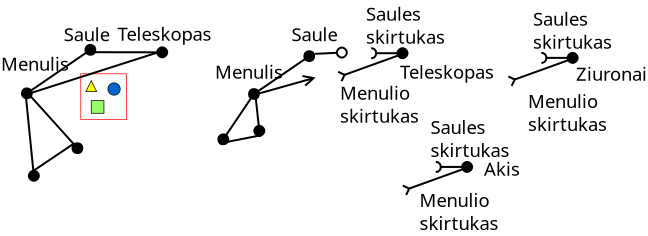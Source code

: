 <?xml version="1.0" encoding="UTF-8"?>
<dia:diagram xmlns:dia="http://www.lysator.liu.se/~alla/dia/">
  <dia:layer name="Background" visible="true" connectable="false"/>
  <dia:layer name="Background" visible="true" connectable="false"/>
  <dia:layer name="Background" visible="true" connectable="false"/>
  <dia:layer name="Background" visible="true" connectable="false"/>
  <dia:layer name="Background" visible="true" connectable="true" active="true">
    <dia:group>
      <dia:attribute name="meta">
        <dia:composite type="dict"/>
      </dia:attribute>
      <dia:attribute name="matrix"/>
      <dia:object type="Standard - Image" version="0" id="O0">
        <dia:attribute name="obj_pos">
          <dia:point val="5.97,5.485"/>
        </dia:attribute>
        <dia:attribute name="obj_bb">
          <dia:rectangle val="5.97,5.485;8.287,7.802"/>
        </dia:attribute>
        <dia:attribute name="elem_corner">
          <dia:point val="5.97,5.485"/>
        </dia:attribute>
        <dia:attribute name="elem_width">
          <dia:real val="2.317"/>
        </dia:attribute>
        <dia:attribute name="elem_height">
          <dia:real val="2.317"/>
        </dia:attribute>
        <dia:attribute name="draw_border">
          <dia:boolean val="false"/>
        </dia:attribute>
        <dia:attribute name="keep_aspect">
          <dia:boolean val="true"/>
        </dia:attribute>
        <dia:attribute name="file">
          <dia:string>#././././scissors-open.png#</dia:string>
        </dia:attribute>
      </dia:object>
      <dia:object type="Standard - Line" version="0" id="O1">
        <dia:attribute name="obj_pos">
          <dia:point val="3.087,6.621"/>
        </dia:attribute>
        <dia:attribute name="obj_bb">
          <dia:rectangle val="3.017,4.039;6.744,6.744"/>
        </dia:attribute>
        <dia:attribute name="conn_endpoints">
          <dia:point val="3.087,6.621"/>
          <dia:point val="6.427,4.332"/>
        </dia:attribute>
        <dia:attribute name="numcp">
          <dia:int val="1"/>
        </dia:attribute>
        <dia:attribute name="start_arrow">
          <dia:enum val="8"/>
        </dia:attribute>
        <dia:attribute name="start_arrow_length">
          <dia:real val="0.5"/>
        </dia:attribute>
        <dia:attribute name="start_arrow_width">
          <dia:real val="0.5"/>
        </dia:attribute>
        <dia:attribute name="end_arrow">
          <dia:enum val="8"/>
        </dia:attribute>
        <dia:attribute name="end_arrow_length">
          <dia:real val="0.5"/>
        </dia:attribute>
        <dia:attribute name="end_arrow_width">
          <dia:real val="0.5"/>
        </dia:attribute>
        <dia:attribute name="absolute_end_gap">
          <dia:real val="-0.3"/>
        </dia:attribute>
      </dia:object>
      <dia:object type="Standard - Line" version="0" id="O2">
        <dia:attribute name="obj_pos">
          <dia:point val="3.361,6.492"/>
        </dia:attribute>
        <dia:attribute name="obj_bb">
          <dia:rectangle val="3.291,6.422;6.058,9.479"/>
        </dia:attribute>
        <dia:attribute name="conn_endpoints">
          <dia:point val="3.361,6.492"/>
          <dia:point val="5.787,9.185"/>
        </dia:attribute>
        <dia:attribute name="numcp">
          <dia:int val="1"/>
        </dia:attribute>
        <dia:attribute name="end_arrow">
          <dia:enum val="8"/>
        </dia:attribute>
        <dia:attribute name="end_arrow_length">
          <dia:real val="0.5"/>
        </dia:attribute>
        <dia:attribute name="end_arrow_width">
          <dia:real val="0.5"/>
        </dia:attribute>
        <dia:attribute name="absolute_end_gap">
          <dia:real val="-0.3"/>
        </dia:attribute>
      </dia:object>
      <dia:object type="Standard - Text" version="1" id="O3">
        <dia:attribute name="obj_pos">
          <dia:point val="5.137,3.871"/>
        </dia:attribute>
        <dia:attribute name="obj_bb">
          <dia:rectangle val="5.137,3.013;7.694,4.091"/>
        </dia:attribute>
        <dia:attribute name="text">
          <dia:composite type="text">
            <dia:attribute name="string">
              <dia:string>#Saule#</dia:string>
            </dia:attribute>
            <dia:attribute name="font">
              <dia:font family="sans" style="0" name="Helvetica"/>
            </dia:attribute>
            <dia:attribute name="height">
              <dia:real val="1.153"/>
            </dia:attribute>
            <dia:attribute name="pos">
              <dia:point val="5.137,3.871"/>
            </dia:attribute>
            <dia:attribute name="color">
              <dia:color val="#000000ff"/>
            </dia:attribute>
            <dia:attribute name="alignment">
              <dia:enum val="0"/>
            </dia:attribute>
          </dia:composite>
        </dia:attribute>
        <dia:attribute name="valign">
          <dia:enum val="3"/>
        </dia:attribute>
      </dia:object>
      <dia:object type="Standard - Text" version="1" id="O4">
        <dia:attribute name="obj_pos">
          <dia:point val="2,5.35"/>
        </dia:attribute>
        <dia:attribute name="obj_bb">
          <dia:rectangle val="2,4.492;5.522,5.57"/>
        </dia:attribute>
        <dia:attribute name="text">
          <dia:composite type="text">
            <dia:attribute name="string">
              <dia:string>#Menulis#</dia:string>
            </dia:attribute>
            <dia:attribute name="font">
              <dia:font family="sans" style="0" name="Helvetica"/>
            </dia:attribute>
            <dia:attribute name="height">
              <dia:real val="1.153"/>
            </dia:attribute>
            <dia:attribute name="pos">
              <dia:point val="2,5.35"/>
            </dia:attribute>
            <dia:attribute name="color">
              <dia:color val="#000000ff"/>
            </dia:attribute>
            <dia:attribute name="alignment">
              <dia:enum val="0"/>
            </dia:attribute>
          </dia:composite>
        </dia:attribute>
        <dia:attribute name="valign">
          <dia:enum val="3"/>
        </dia:attribute>
      </dia:object>
      <dia:object type="Standard - Line" version="0" id="O5">
        <dia:attribute name="obj_pos">
          <dia:point val="3.237,6.554"/>
        </dia:attribute>
        <dia:attribute name="obj_bb">
          <dia:rectangle val="3.182,6.499;3.961,10.921"/>
        </dia:attribute>
        <dia:attribute name="conn_endpoints">
          <dia:point val="3.237,6.554"/>
          <dia:point val="3.637,10.552"/>
        </dia:attribute>
        <dia:attribute name="numcp">
          <dia:int val="1"/>
        </dia:attribute>
        <dia:attribute name="end_arrow">
          <dia:enum val="8"/>
        </dia:attribute>
        <dia:attribute name="end_arrow_length">
          <dia:real val="0.5"/>
        </dia:attribute>
        <dia:attribute name="end_arrow_width">
          <dia:real val="0.5"/>
        </dia:attribute>
        <dia:attribute name="absolute_end_gap">
          <dia:real val="-0.3"/>
        </dia:attribute>
      </dia:object>
      <dia:object type="Standard - Line" version="0" id="O6">
        <dia:attribute name="obj_pos">
          <dia:point val="6.46,4.422"/>
        </dia:attribute>
        <dia:attribute name="obj_bb">
          <dia:rectangle val="6.41,4.108;10.38,4.749"/>
        </dia:attribute>
        <dia:attribute name="conn_endpoints">
          <dia:point val="6.46,4.422"/>
          <dia:point val="10.009,4.429"/>
        </dia:attribute>
        <dia:attribute name="numcp">
          <dia:int val="1"/>
        </dia:attribute>
        <dia:attribute name="end_arrow">
          <dia:enum val="8"/>
        </dia:attribute>
        <dia:attribute name="end_arrow_length">
          <dia:real val="0.5"/>
        </dia:attribute>
        <dia:attribute name="end_arrow_width">
          <dia:real val="0.5"/>
        </dia:attribute>
        <dia:attribute name="absolute_end_gap">
          <dia:real val="-0.3"/>
        </dia:attribute>
      </dia:object>
      <dia:object type="Standard - Line" version="0" id="O7">
        <dia:attribute name="obj_pos">
          <dia:point val="5.653,8.985"/>
        </dia:attribute>
        <dia:attribute name="obj_bb">
          <dia:rectangle val="3.402,8.916;5.723,10.522"/>
        </dia:attribute>
        <dia:attribute name="conn_endpoints">
          <dia:point val="5.653,8.985"/>
          <dia:point val="3.72,10.285"/>
        </dia:attribute>
        <dia:attribute name="numcp">
          <dia:int val="1"/>
        </dia:attribute>
        <dia:attribute name="absolute_end_gap">
          <dia:real val="-0.3"/>
        </dia:attribute>
      </dia:object>
      <dia:object type="Standard - Line" version="0" id="O8">
        <dia:attribute name="obj_pos">
          <dia:point val="3.42,6.487"/>
        </dia:attribute>
        <dia:attribute name="obj_bb">
          <dia:rectangle val="3.357,4.333;10.019,6.55"/>
        </dia:attribute>
        <dia:attribute name="conn_endpoints">
          <dia:point val="3.42,6.487"/>
          <dia:point val="9.67,4.487"/>
        </dia:attribute>
        <dia:attribute name="numcp">
          <dia:int val="1"/>
        </dia:attribute>
        <dia:attribute name="absolute_end_gap">
          <dia:real val="-0.3"/>
        </dia:attribute>
      </dia:object>
      <dia:object type="Standard - Text" version="1" id="O9">
        <dia:attribute name="obj_pos">
          <dia:point val="7.82,3.852"/>
        </dia:attribute>
        <dia:attribute name="obj_bb">
          <dia:rectangle val="7.82,2.994;12.793,4.072"/>
        </dia:attribute>
        <dia:attribute name="text">
          <dia:composite type="text">
            <dia:attribute name="string">
              <dia:string>#Teleskopas#</dia:string>
            </dia:attribute>
            <dia:attribute name="font">
              <dia:font family="sans" style="0" name="Helvetica"/>
            </dia:attribute>
            <dia:attribute name="height">
              <dia:real val="1.153"/>
            </dia:attribute>
            <dia:attribute name="pos">
              <dia:point val="7.82,3.852"/>
            </dia:attribute>
            <dia:attribute name="color">
              <dia:color val="#000000ff"/>
            </dia:attribute>
            <dia:attribute name="alignment">
              <dia:enum val="0"/>
            </dia:attribute>
          </dia:composite>
        </dia:attribute>
        <dia:attribute name="valign">
          <dia:enum val="3"/>
        </dia:attribute>
      </dia:object>
    </dia:group>
    <dia:object type="Standard - Text" version="1" id="O10">
      <dia:attribute name="obj_pos">
        <dia:point val="30.75,5.85"/>
      </dia:attribute>
      <dia:attribute name="obj_bb">
        <dia:rectangle val="30.75,4.992;34.553,6.07"/>
      </dia:attribute>
      <dia:attribute name="text">
        <dia:composite type="text">
          <dia:attribute name="string">
            <dia:string>#Ziuronai#</dia:string>
          </dia:attribute>
          <dia:attribute name="font">
            <dia:font family="sans" style="0" name="Helvetica"/>
          </dia:attribute>
          <dia:attribute name="height">
            <dia:real val="1.153"/>
          </dia:attribute>
          <dia:attribute name="pos">
            <dia:point val="30.75,5.85"/>
          </dia:attribute>
          <dia:attribute name="color">
            <dia:color val="#000000ff"/>
          </dia:attribute>
          <dia:attribute name="alignment">
            <dia:enum val="0"/>
          </dia:attribute>
        </dia:composite>
      </dia:attribute>
      <dia:attribute name="valign">
        <dia:enum val="3"/>
      </dia:attribute>
    </dia:object>
    <dia:group>
      <dia:attribute name="meta">
        <dia:composite type="dict"/>
      </dia:attribute>
      <dia:attribute name="matrix"/>
      <dia:object type="Standard - Text" version="1" id="O11">
        <dia:attribute name="obj_pos">
          <dia:point val="16.527,3.87"/>
        </dia:attribute>
        <dia:attribute name="obj_bb">
          <dia:rectangle val="16.527,3.013;19.084,4.09"/>
        </dia:attribute>
        <dia:attribute name="text">
          <dia:composite type="text">
            <dia:attribute name="string">
              <dia:string>#Saule#</dia:string>
            </dia:attribute>
            <dia:attribute name="font">
              <dia:font family="sans" style="0" name="Helvetica"/>
            </dia:attribute>
            <dia:attribute name="height">
              <dia:real val="1.153"/>
            </dia:attribute>
            <dia:attribute name="pos">
              <dia:point val="16.527,3.87"/>
            </dia:attribute>
            <dia:attribute name="color">
              <dia:color val="#000000ff"/>
            </dia:attribute>
            <dia:attribute name="alignment">
              <dia:enum val="0"/>
            </dia:attribute>
          </dia:composite>
        </dia:attribute>
        <dia:attribute name="valign">
          <dia:enum val="3"/>
        </dia:attribute>
      </dia:object>
      <dia:object type="Standard - Line" version="0" id="O12">
        <dia:attribute name="obj_pos">
          <dia:point val="14.443,6.653"/>
        </dia:attribute>
        <dia:attribute name="obj_bb">
          <dia:rectangle val="14.374,4.355;17.689,6.777"/>
        </dia:attribute>
        <dia:attribute name="conn_endpoints">
          <dia:point val="14.443,6.653"/>
          <dia:point val="17.784,4.365"/>
        </dia:attribute>
        <dia:attribute name="numcp">
          <dia:int val="1"/>
        </dia:attribute>
        <dia:attribute name="line_caps">
          <dia:enum val="2"/>
        </dia:attribute>
        <dia:attribute name="start_arrow">
          <dia:enum val="8"/>
        </dia:attribute>
        <dia:attribute name="start_arrow_length">
          <dia:real val="0.5"/>
        </dia:attribute>
        <dia:attribute name="start_arrow_width">
          <dia:real val="0.5"/>
        </dia:attribute>
        <dia:attribute name="end_arrow">
          <dia:enum val="8"/>
        </dia:attribute>
        <dia:attribute name="end_arrow_length">
          <dia:real val="0.5"/>
        </dia:attribute>
        <dia:attribute name="end_arrow_width">
          <dia:real val="0.5"/>
        </dia:attribute>
        <dia:attribute name="absolute_end_gap">
          <dia:real val="0.2"/>
        </dia:attribute>
      </dia:object>
      <dia:object type="Standard - Line" version="0" id="O13">
        <dia:attribute name="obj_pos">
          <dia:point val="14.718,6.525"/>
        </dia:attribute>
        <dia:attribute name="obj_bb">
          <dia:rectangle val="14.596,6.47;15.233,8.673"/>
        </dia:attribute>
        <dia:attribute name="conn_endpoints">
          <dia:point val="14.718,6.525"/>
          <dia:point val="14.963,8.802"/>
        </dia:attribute>
        <dia:attribute name="numcp">
          <dia:int val="1"/>
        </dia:attribute>
        <dia:attribute name="line_caps">
          <dia:enum val="2"/>
        </dia:attribute>
        <dia:attribute name="end_arrow">
          <dia:enum val="8"/>
        </dia:attribute>
        <dia:attribute name="end_arrow_length">
          <dia:real val="0.5"/>
        </dia:attribute>
        <dia:attribute name="end_arrow_width">
          <dia:real val="0.5"/>
        </dia:attribute>
        <dia:attribute name="absolute_end_gap">
          <dia:real val="0.2"/>
        </dia:attribute>
      </dia:object>
      <dia:object type="Standard - Text" version="1" id="O14">
        <dia:attribute name="obj_pos">
          <dia:point val="12.7,5.75"/>
        </dia:attribute>
        <dia:attribute name="obj_bb">
          <dia:rectangle val="12.7,4.893;16.223,5.97"/>
        </dia:attribute>
        <dia:attribute name="text">
          <dia:composite type="text">
            <dia:attribute name="string">
              <dia:string>#Menulis#</dia:string>
            </dia:attribute>
            <dia:attribute name="font">
              <dia:font family="sans" style="0" name="Helvetica"/>
            </dia:attribute>
            <dia:attribute name="height">
              <dia:real val="1.153"/>
            </dia:attribute>
            <dia:attribute name="pos">
              <dia:point val="12.7,5.75"/>
            </dia:attribute>
            <dia:attribute name="color">
              <dia:color val="#000000ff"/>
            </dia:attribute>
            <dia:attribute name="alignment">
              <dia:enum val="0"/>
            </dia:attribute>
          </dia:composite>
        </dia:attribute>
        <dia:attribute name="valign">
          <dia:enum val="3"/>
        </dia:attribute>
      </dia:object>
      <dia:object type="Standard - Line" version="0" id="O15">
        <dia:attribute name="obj_pos">
          <dia:point val="14.593,6.587"/>
        </dia:attribute>
        <dia:attribute name="obj_bb">
          <dia:rectangle val="12.848,6.517;14.663,9.055"/>
        </dia:attribute>
        <dia:attribute name="conn_endpoints">
          <dia:point val="14.593,6.587"/>
          <dia:point val="12.863,9.152"/>
        </dia:attribute>
        <dia:attribute name="numcp">
          <dia:int val="1"/>
        </dia:attribute>
        <dia:attribute name="line_caps">
          <dia:enum val="2"/>
        </dia:attribute>
        <dia:attribute name="end_arrow">
          <dia:enum val="8"/>
        </dia:attribute>
        <dia:attribute name="end_arrow_length">
          <dia:real val="0.5"/>
        </dia:attribute>
        <dia:attribute name="end_arrow_width">
          <dia:real val="0.5"/>
        </dia:attribute>
        <dia:attribute name="absolute_end_gap">
          <dia:real val="0.2"/>
        </dia:attribute>
      </dia:object>
      <dia:object type="Standard - Line" version="0" id="O16">
        <dia:attribute name="obj_pos">
          <dia:point val="14.946,8.585"/>
        </dia:attribute>
        <dia:attribute name="obj_bb">
          <dia:rectangle val="13.217,8.526;15.005,8.972"/>
        </dia:attribute>
        <dia:attribute name="conn_endpoints">
          <dia:point val="14.946,8.585"/>
          <dia:point val="13.079,8.952"/>
        </dia:attribute>
        <dia:attribute name="numcp">
          <dia:int val="1"/>
        </dia:attribute>
        <dia:attribute name="line_caps">
          <dia:enum val="2"/>
        </dia:attribute>
        <dia:attribute name="absolute_end_gap">
          <dia:real val="0.2"/>
        </dia:attribute>
      </dia:object>
      <dia:object type="Standard - Line" version="0" id="O17">
        <dia:attribute name="obj_pos">
          <dia:point val="14.777,6.52"/>
        </dia:attribute>
        <dia:attribute name="obj_bb">
          <dia:rectangle val="14.715,5.55;17.793,6.582"/>
        </dia:attribute>
        <dia:attribute name="conn_endpoints">
          <dia:point val="14.777,6.52"/>
          <dia:point val="17.924,5.635"/>
        </dia:attribute>
        <dia:attribute name="numcp">
          <dia:int val="1"/>
        </dia:attribute>
        <dia:attribute name="line_caps">
          <dia:enum val="2"/>
        </dia:attribute>
        <dia:attribute name="end_arrow">
          <dia:enum val="1"/>
        </dia:attribute>
        <dia:attribute name="end_arrow_length">
          <dia:real val="0.5"/>
        </dia:attribute>
        <dia:attribute name="end_arrow_width">
          <dia:real val="0.5"/>
        </dia:attribute>
        <dia:attribute name="absolute_end_gap">
          <dia:real val="0.2"/>
        </dia:attribute>
      </dia:object>
      <dia:object type="Standard - Line" version="0" id="O18">
        <dia:attribute name="obj_pos">
          <dia:point val="17.757,4.502"/>
        </dia:attribute>
        <dia:attribute name="obj_bb">
          <dia:rectangle val="17.705,4.121;19.393,4.762"/>
        </dia:attribute>
        <dia:attribute name="conn_endpoints">
          <dia:point val="17.757,4.502"/>
          <dia:point val="19.541,4.418"/>
        </dia:attribute>
        <dia:attribute name="numcp">
          <dia:int val="1"/>
        </dia:attribute>
        <dia:attribute name="line_caps">
          <dia:enum val="2"/>
        </dia:attribute>
        <dia:attribute name="end_arrow">
          <dia:enum val="9"/>
        </dia:attribute>
        <dia:attribute name="end_arrow_length">
          <dia:real val="0.5"/>
        </dia:attribute>
        <dia:attribute name="end_arrow_width">
          <dia:real val="0.5"/>
        </dia:attribute>
        <dia:attribute name="absolute_end_gap">
          <dia:real val="0.2"/>
        </dia:attribute>
      </dia:object>
    </dia:group>
    <dia:group>
      <dia:attribute name="meta">
        <dia:composite type="dict"/>
      </dia:attribute>
      <dia:attribute name="matrix"/>
      <dia:object type="Standard - Text" version="1" id="O19">
        <dia:attribute name="obj_pos">
          <dia:point val="21.95,5.75"/>
        </dia:attribute>
        <dia:attribute name="obj_bb">
          <dia:rectangle val="21.95,4.893;26.922,5.97"/>
        </dia:attribute>
        <dia:attribute name="text">
          <dia:composite type="text">
            <dia:attribute name="string">
              <dia:string>#Teleskopas#</dia:string>
            </dia:attribute>
            <dia:attribute name="font">
              <dia:font family="sans" style="0" name="Helvetica"/>
            </dia:attribute>
            <dia:attribute name="height">
              <dia:real val="1.153"/>
            </dia:attribute>
            <dia:attribute name="pos">
              <dia:point val="21.95,5.75"/>
            </dia:attribute>
            <dia:attribute name="color">
              <dia:color val="#000000ff"/>
            </dia:attribute>
            <dia:attribute name="alignment">
              <dia:enum val="0"/>
            </dia:attribute>
          </dia:composite>
        </dia:attribute>
        <dia:attribute name="valign">
          <dia:enum val="3"/>
        </dia:attribute>
      </dia:object>
      <dia:object type="Standard - Text" version="1" id="O20">
        <dia:attribute name="obj_pos">
          <dia:point val="20.25,2.85"/>
        </dia:attribute>
        <dia:attribute name="obj_bb">
          <dia:rectangle val="20.25,1.992;24.41,4.223"/>
        </dia:attribute>
        <dia:attribute name="text">
          <dia:composite type="text">
            <dia:attribute name="string">
              <dia:string>#Saules
skirtukas#</dia:string>
            </dia:attribute>
            <dia:attribute name="font">
              <dia:font family="sans" style="0" name="Helvetica"/>
            </dia:attribute>
            <dia:attribute name="height">
              <dia:real val="1.153"/>
            </dia:attribute>
            <dia:attribute name="pos">
              <dia:point val="20.25,2.85"/>
            </dia:attribute>
            <dia:attribute name="color">
              <dia:color val="#000000ff"/>
            </dia:attribute>
            <dia:attribute name="alignment">
              <dia:enum val="0"/>
            </dia:attribute>
          </dia:composite>
        </dia:attribute>
        <dia:attribute name="valign">
          <dia:enum val="3"/>
        </dia:attribute>
      </dia:object>
      <dia:object type="Standard - Line" version="0" id="O21">
        <dia:attribute name="obj_pos">
          <dia:point val="20.258,4.473"/>
        </dia:attribute>
        <dia:attribute name="obj_bb">
          <dia:rectangle val="20.146,4.142;22.396,4.804"/>
        </dia:attribute>
        <dia:attribute name="conn_endpoints">
          <dia:point val="20.258,4.473"/>
          <dia:point val="22.325,4.473"/>
        </dia:attribute>
        <dia:attribute name="numcp">
          <dia:int val="1"/>
        </dia:attribute>
        <dia:attribute name="start_arrow">
          <dia:enum val="26"/>
        </dia:attribute>
        <dia:attribute name="start_arrow_length">
          <dia:real val="0.5"/>
        </dia:attribute>
        <dia:attribute name="start_arrow_width">
          <dia:real val="0.5"/>
        </dia:attribute>
        <dia:attribute name="end_arrow">
          <dia:enum val="8"/>
        </dia:attribute>
        <dia:attribute name="end_arrow_length">
          <dia:real val="0.5"/>
        </dia:attribute>
        <dia:attribute name="end_arrow_width">
          <dia:real val="0.5"/>
        </dia:attribute>
      </dia:object>
      <dia:object type="Standard - Line" version="0" id="O22">
        <dia:attribute name="obj_pos">
          <dia:point val="18.708,5.723"/>
        </dia:attribute>
        <dia:attribute name="obj_bb">
          <dia:rectangle val="18.642,4.452;22.121,5.94"/>
        </dia:attribute>
        <dia:attribute name="conn_endpoints">
          <dia:point val="18.708,5.723"/>
          <dia:point val="22.057,4.516"/>
        </dia:attribute>
        <dia:attribute name="numcp">
          <dia:int val="1"/>
        </dia:attribute>
        <dia:attribute name="start_arrow">
          <dia:enum val="25"/>
        </dia:attribute>
        <dia:attribute name="start_arrow_length">
          <dia:real val="0.5"/>
        </dia:attribute>
        <dia:attribute name="start_arrow_width">
          <dia:real val="0.5"/>
        </dia:attribute>
      </dia:object>
      <dia:object type="Standard - Text" version="1" id="O23">
        <dia:attribute name="obj_pos">
          <dia:point val="18.95,6.8"/>
        </dia:attribute>
        <dia:attribute name="obj_bb">
          <dia:rectangle val="18.95,5.942;23.11,8.173"/>
        </dia:attribute>
        <dia:attribute name="text">
          <dia:composite type="text">
            <dia:attribute name="string">
              <dia:string>#Menulio
skirtukas#</dia:string>
            </dia:attribute>
            <dia:attribute name="font">
              <dia:font family="sans" style="0" name="Helvetica"/>
            </dia:attribute>
            <dia:attribute name="height">
              <dia:real val="1.153"/>
            </dia:attribute>
            <dia:attribute name="pos">
              <dia:point val="18.95,6.8"/>
            </dia:attribute>
            <dia:attribute name="color">
              <dia:color val="#000000ff"/>
            </dia:attribute>
            <dia:attribute name="alignment">
              <dia:enum val="0"/>
            </dia:attribute>
          </dia:composite>
        </dia:attribute>
        <dia:attribute name="valign">
          <dia:enum val="3"/>
        </dia:attribute>
      </dia:object>
    </dia:group>
    <dia:group>
      <dia:attribute name="meta">
        <dia:composite type="dict"/>
      </dia:attribute>
      <dia:attribute name="matrix"/>
      <dia:object type="Standard - Text" version="1" id="O24">
        <dia:attribute name="obj_pos">
          <dia:point val="26.15,10.6"/>
        </dia:attribute>
        <dia:attribute name="obj_bb">
          <dia:rectangle val="26.15,9.742;28.05,10.82"/>
        </dia:attribute>
        <dia:attribute name="text">
          <dia:composite type="text">
            <dia:attribute name="string">
              <dia:string>#Akis#</dia:string>
            </dia:attribute>
            <dia:attribute name="font">
              <dia:font family="sans" style="0" name="Helvetica"/>
            </dia:attribute>
            <dia:attribute name="height">
              <dia:real val="1.153"/>
            </dia:attribute>
            <dia:attribute name="pos">
              <dia:point val="26.15,10.6"/>
            </dia:attribute>
            <dia:attribute name="color">
              <dia:color val="#000000ff"/>
            </dia:attribute>
            <dia:attribute name="alignment">
              <dia:enum val="0"/>
            </dia:attribute>
          </dia:composite>
        </dia:attribute>
        <dia:attribute name="valign">
          <dia:enum val="3"/>
        </dia:attribute>
      </dia:object>
      <dia:object type="Standard - Text" version="1" id="O25">
        <dia:attribute name="obj_pos">
          <dia:point val="23.472,8.509"/>
        </dia:attribute>
        <dia:attribute name="obj_bb">
          <dia:rectangle val="23.472,7.652;27.632,9.882"/>
        </dia:attribute>
        <dia:attribute name="text">
          <dia:composite type="text">
            <dia:attribute name="string">
              <dia:string>#Saules
skirtukas#</dia:string>
            </dia:attribute>
            <dia:attribute name="font">
              <dia:font family="sans" style="0" name="Helvetica"/>
            </dia:attribute>
            <dia:attribute name="height">
              <dia:real val="1.153"/>
            </dia:attribute>
            <dia:attribute name="pos">
              <dia:point val="23.472,8.509"/>
            </dia:attribute>
            <dia:attribute name="color">
              <dia:color val="#000000ff"/>
            </dia:attribute>
            <dia:attribute name="alignment">
              <dia:enum val="0"/>
            </dia:attribute>
          </dia:composite>
        </dia:attribute>
        <dia:attribute name="valign">
          <dia:enum val="3"/>
        </dia:attribute>
      </dia:object>
      <dia:object type="Standard - Line" version="0" id="O26">
        <dia:attribute name="obj_pos">
          <dia:point val="23.488,10.159"/>
        </dia:attribute>
        <dia:attribute name="obj_bb">
          <dia:rectangle val="23.377,9.828;25.626,10.49"/>
        </dia:attribute>
        <dia:attribute name="conn_endpoints">
          <dia:point val="23.488,10.159"/>
          <dia:point val="25.555,10.159"/>
        </dia:attribute>
        <dia:attribute name="numcp">
          <dia:int val="1"/>
        </dia:attribute>
        <dia:attribute name="start_arrow">
          <dia:enum val="26"/>
        </dia:attribute>
        <dia:attribute name="start_arrow_length">
          <dia:real val="0.5"/>
        </dia:attribute>
        <dia:attribute name="start_arrow_width">
          <dia:real val="0.5"/>
        </dia:attribute>
        <dia:attribute name="end_arrow">
          <dia:enum val="8"/>
        </dia:attribute>
        <dia:attribute name="end_arrow_length">
          <dia:real val="0.5"/>
        </dia:attribute>
        <dia:attribute name="end_arrow_width">
          <dia:real val="0.5"/>
        </dia:attribute>
      </dia:object>
      <dia:object type="Standard - Line" version="0" id="O27">
        <dia:attribute name="obj_pos">
          <dia:point val="21.938,11.409"/>
        </dia:attribute>
        <dia:attribute name="obj_bb">
          <dia:rectangle val="21.872,10.138;25.351,11.626"/>
        </dia:attribute>
        <dia:attribute name="conn_endpoints">
          <dia:point val="21.938,11.409"/>
          <dia:point val="25.287,10.202"/>
        </dia:attribute>
        <dia:attribute name="numcp">
          <dia:int val="1"/>
        </dia:attribute>
        <dia:attribute name="start_arrow">
          <dia:enum val="25"/>
        </dia:attribute>
        <dia:attribute name="start_arrow_length">
          <dia:real val="0.5"/>
        </dia:attribute>
        <dia:attribute name="start_arrow_width">
          <dia:real val="0.5"/>
        </dia:attribute>
      </dia:object>
      <dia:object type="Standard - Text" version="1" id="O28">
        <dia:attribute name="obj_pos">
          <dia:point val="22.922,12.159"/>
        </dia:attribute>
        <dia:attribute name="obj_bb">
          <dia:rectangle val="22.922,11.302;27.082,13.532"/>
        </dia:attribute>
        <dia:attribute name="text">
          <dia:composite type="text">
            <dia:attribute name="string">
              <dia:string>#Menulio
skirtukas#</dia:string>
            </dia:attribute>
            <dia:attribute name="font">
              <dia:font family="sans" style="0" name="Helvetica"/>
            </dia:attribute>
            <dia:attribute name="height">
              <dia:real val="1.153"/>
            </dia:attribute>
            <dia:attribute name="pos">
              <dia:point val="22.922,12.159"/>
            </dia:attribute>
            <dia:attribute name="color">
              <dia:color val="#000000ff"/>
            </dia:attribute>
            <dia:attribute name="alignment">
              <dia:enum val="0"/>
            </dia:attribute>
          </dia:composite>
        </dia:attribute>
        <dia:attribute name="valign">
          <dia:enum val="3"/>
        </dia:attribute>
      </dia:object>
    </dia:group>
    <dia:group>
      <dia:attribute name="meta">
        <dia:composite type="dict"/>
      </dia:attribute>
      <dia:attribute name="matrix"/>
      <dia:object type="Standard - Text" version="1" id="O29">
        <dia:attribute name="obj_pos">
          <dia:point val="28.6,3.1"/>
        </dia:attribute>
        <dia:attribute name="obj_bb">
          <dia:rectangle val="28.6,2.216;32.787,4.527"/>
        </dia:attribute>
        <dia:attribute name="text">
          <dia:composite type="text">
            <dia:attribute name="string">
              <dia:string>#Saules
skirtukas#</dia:string>
            </dia:attribute>
            <dia:attribute name="font">
              <dia:font family="sans" style="0" name="Helvetica"/>
            </dia:attribute>
            <dia:attribute name="height">
              <dia:real val="1.153"/>
            </dia:attribute>
            <dia:attribute name="pos">
              <dia:point val="28.6,3.1"/>
            </dia:attribute>
            <dia:attribute name="color">
              <dia:color val="#000000ff"/>
            </dia:attribute>
            <dia:attribute name="alignment">
              <dia:enum val="0"/>
            </dia:attribute>
          </dia:composite>
        </dia:attribute>
        <dia:attribute name="valign">
          <dia:enum val="3"/>
        </dia:attribute>
      </dia:object>
      <dia:object type="Standard - Line" version="0" id="O30">
        <dia:attribute name="obj_pos">
          <dia:point val="28.766,4.706"/>
        </dia:attribute>
        <dia:attribute name="obj_bb">
          <dia:rectangle val="28.654,4.376;30.903,5.037"/>
        </dia:attribute>
        <dia:attribute name="conn_endpoints">
          <dia:point val="28.766,4.706"/>
          <dia:point val="30.832,4.706"/>
        </dia:attribute>
        <dia:attribute name="numcp">
          <dia:int val="1"/>
        </dia:attribute>
        <dia:attribute name="start_arrow">
          <dia:enum val="26"/>
        </dia:attribute>
        <dia:attribute name="start_arrow_length">
          <dia:real val="0.5"/>
        </dia:attribute>
        <dia:attribute name="start_arrow_width">
          <dia:real val="0.5"/>
        </dia:attribute>
        <dia:attribute name="end_arrow">
          <dia:enum val="8"/>
        </dia:attribute>
        <dia:attribute name="end_arrow_length">
          <dia:real val="0.5"/>
        </dia:attribute>
        <dia:attribute name="end_arrow_width">
          <dia:real val="0.5"/>
        </dia:attribute>
      </dia:object>
      <dia:object type="Standard - Line" version="0" id="O31">
        <dia:attribute name="obj_pos">
          <dia:point val="27.216,5.956"/>
        </dia:attribute>
        <dia:attribute name="obj_bb">
          <dia:rectangle val="27.149,4.685;30.629,6.173"/>
        </dia:attribute>
        <dia:attribute name="conn_endpoints">
          <dia:point val="27.216,5.956"/>
          <dia:point val="30.565,4.749"/>
        </dia:attribute>
        <dia:attribute name="numcp">
          <dia:int val="1"/>
        </dia:attribute>
        <dia:attribute name="start_arrow">
          <dia:enum val="25"/>
        </dia:attribute>
        <dia:attribute name="start_arrow_length">
          <dia:real val="0.5"/>
        </dia:attribute>
        <dia:attribute name="start_arrow_width">
          <dia:real val="0.5"/>
        </dia:attribute>
      </dia:object>
      <dia:object type="Standard - Text" version="1" id="O32">
        <dia:attribute name="obj_pos">
          <dia:point val="28.349,7.206"/>
        </dia:attribute>
        <dia:attribute name="obj_bb">
          <dia:rectangle val="28.349,6.349;32.509,8.579"/>
        </dia:attribute>
        <dia:attribute name="text">
          <dia:composite type="text">
            <dia:attribute name="string">
              <dia:string>#Menulio
skirtukas#</dia:string>
            </dia:attribute>
            <dia:attribute name="font">
              <dia:font family="sans" style="0" name="Helvetica"/>
            </dia:attribute>
            <dia:attribute name="height">
              <dia:real val="1.153"/>
            </dia:attribute>
            <dia:attribute name="pos">
              <dia:point val="28.349,7.206"/>
            </dia:attribute>
            <dia:attribute name="color">
              <dia:color val="#000000ff"/>
            </dia:attribute>
            <dia:attribute name="alignment">
              <dia:enum val="0"/>
            </dia:attribute>
          </dia:composite>
        </dia:attribute>
        <dia:attribute name="valign">
          <dia:enum val="3"/>
        </dia:attribute>
      </dia:object>
    </dia:group>
  </dia:layer>
</dia:diagram>

